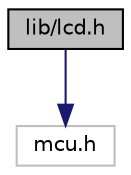 digraph "lib/lcd.h"
{
 // LATEX_PDF_SIZE
  edge [fontname="Helvetica",fontsize="10",labelfontname="Helvetica",labelfontsize="10"];
  node [fontname="Helvetica",fontsize="10",shape=record];
  Node1 [label="lib/lcd.h",height=0.2,width=0.4,color="black", fillcolor="grey75", style="filled", fontcolor="black",tooltip="This code is based on: https://github.com/adafruit/Adafruit-GFX-Library & https://github...."];
  Node1 -> Node2 [color="midnightblue",fontsize="10",style="solid",fontname="Helvetica"];
  Node2 [label="mcu.h",height=0.2,width=0.4,color="grey75", fillcolor="white", style="filled",tooltip=" "];
}
